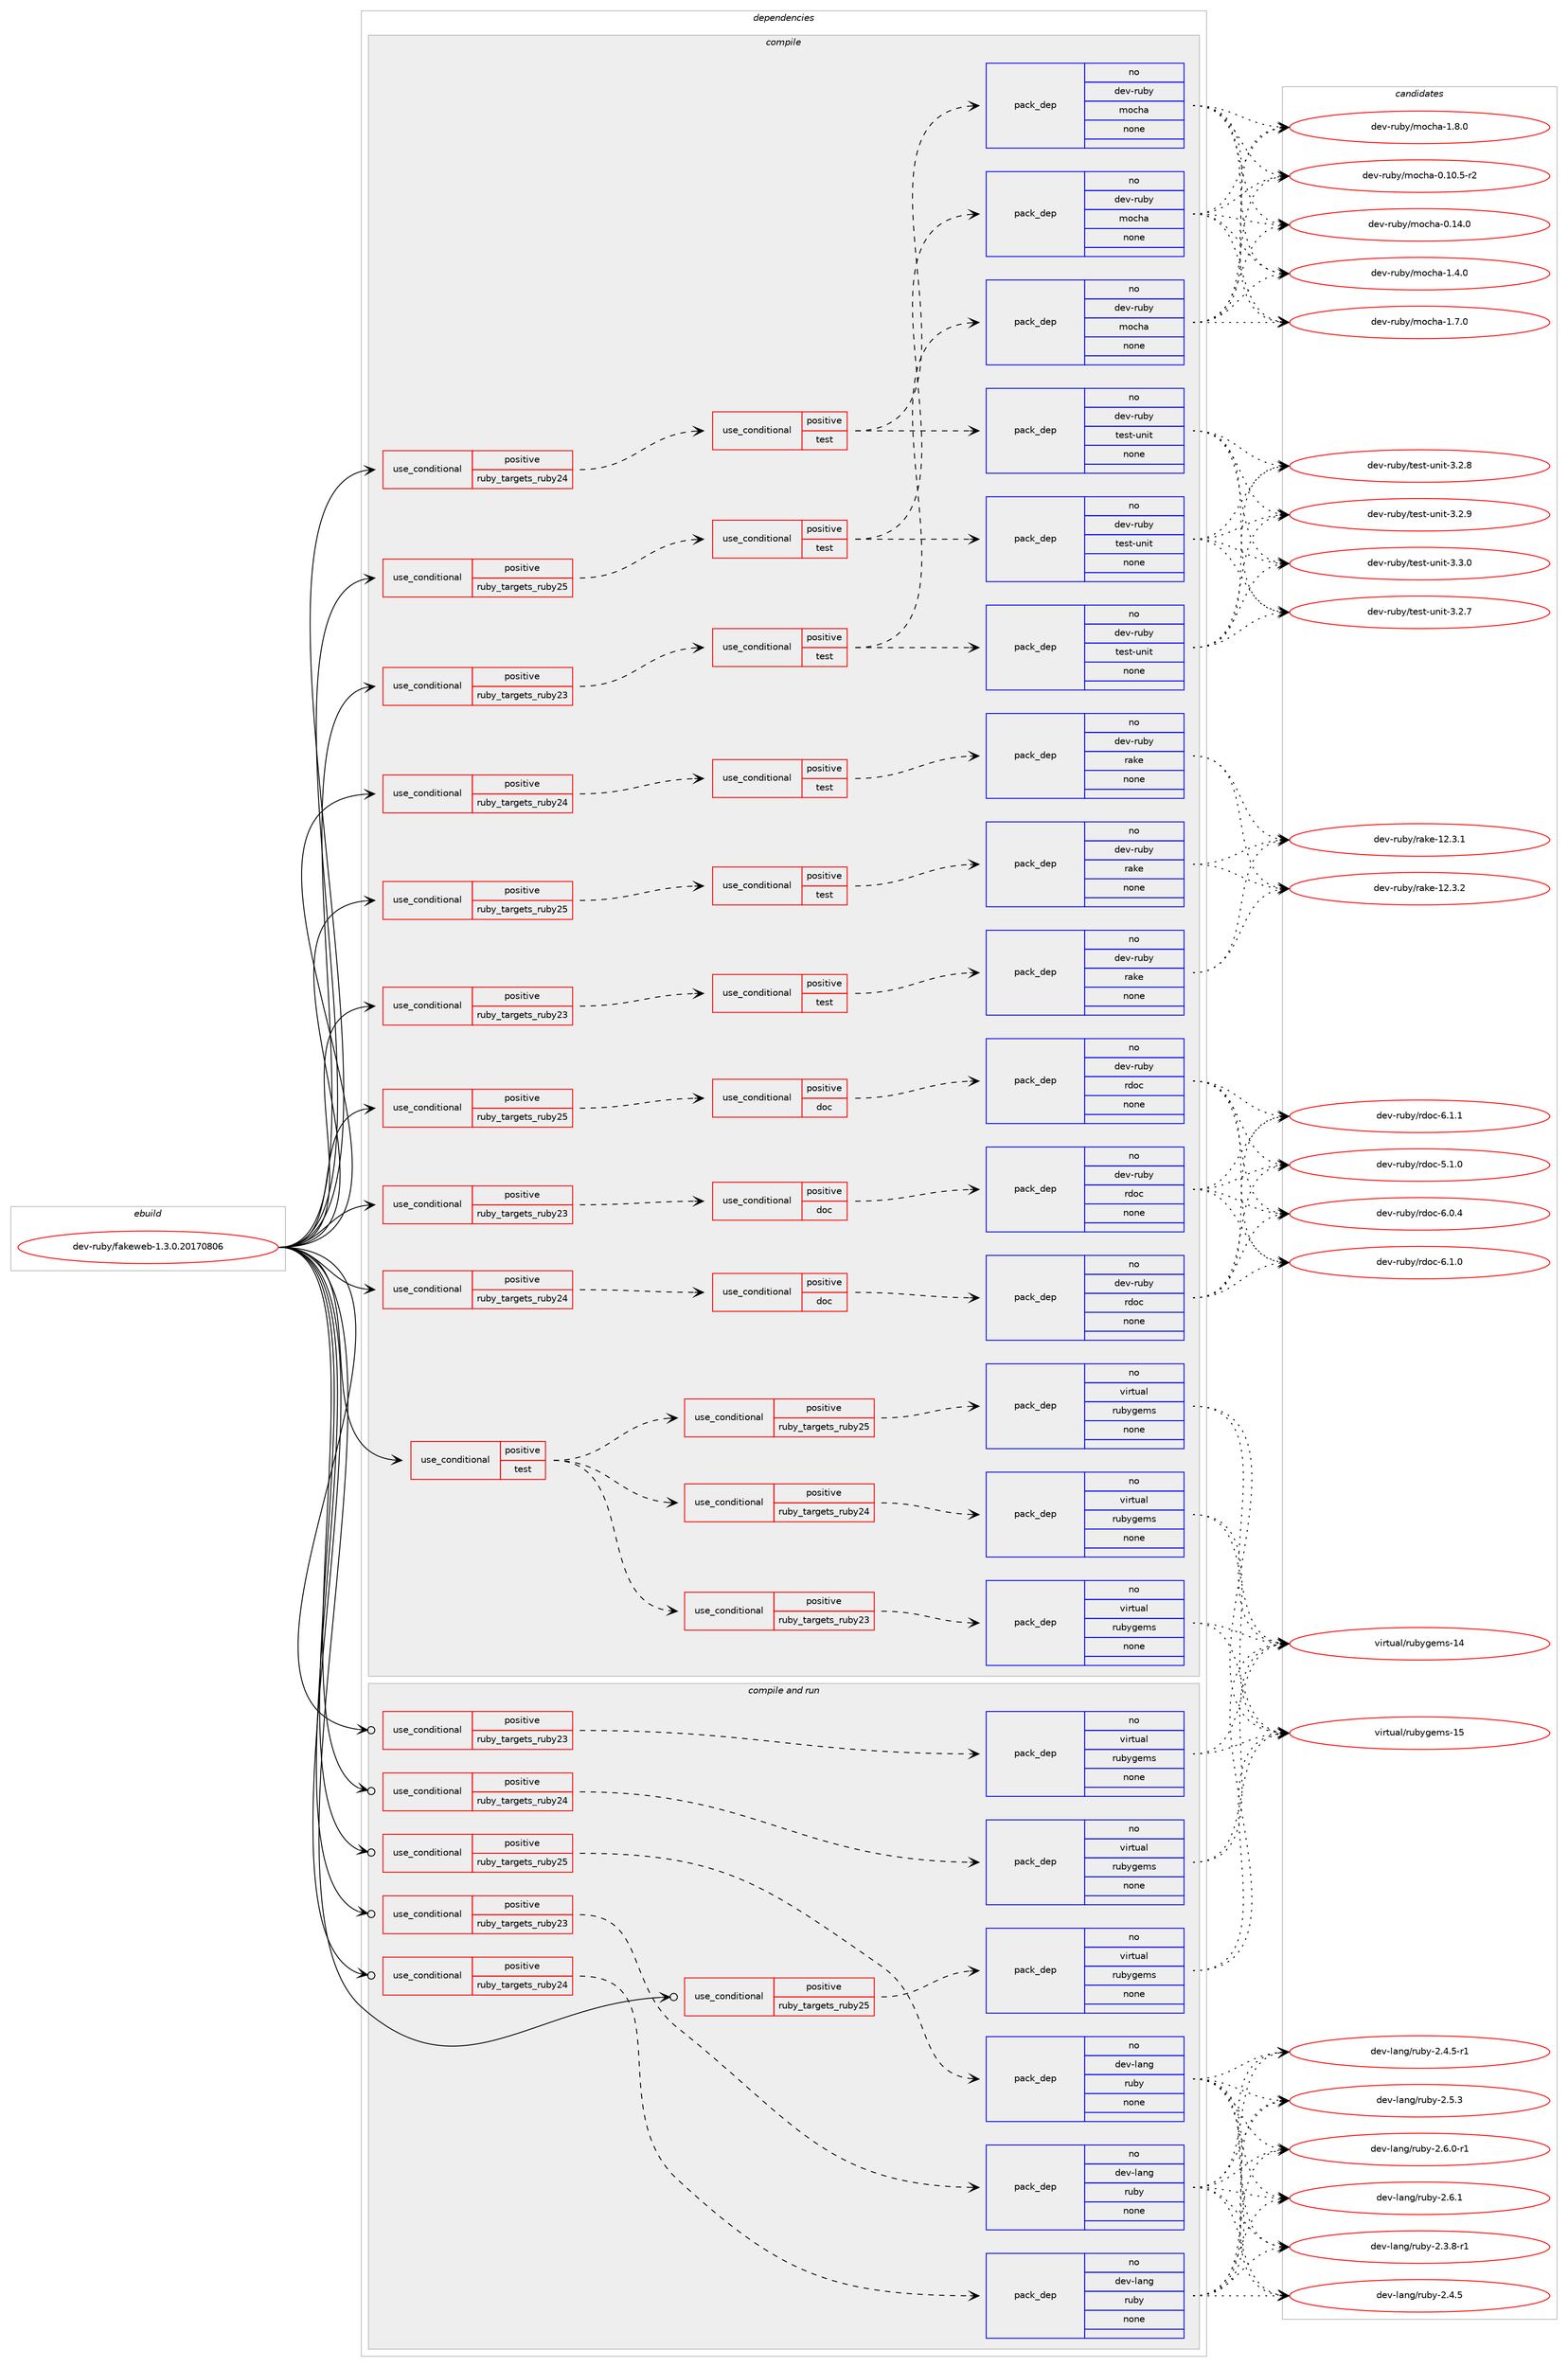 digraph prolog {

# *************
# Graph options
# *************

newrank=true;
concentrate=true;
compound=true;
graph [rankdir=LR,fontname=Helvetica,fontsize=10,ranksep=1.5];#, ranksep=2.5, nodesep=0.2];
edge  [arrowhead=vee];
node  [fontname=Helvetica,fontsize=10];

# **********
# The ebuild
# **********

subgraph cluster_leftcol {
color=gray;
rank=same;
label=<<i>ebuild</i>>;
id [label="dev-ruby/fakeweb-1.3.0.20170806", color=red, width=4, href="../dev-ruby/fakeweb-1.3.0.20170806.svg"];
}

# ****************
# The dependencies
# ****************

subgraph cluster_midcol {
color=gray;
label=<<i>dependencies</i>>;
subgraph cluster_compile {
fillcolor="#eeeeee";
style=filled;
label=<<i>compile</i>>;
subgraph cond399676 {
dependency1493069 [label=<<TABLE BORDER="0" CELLBORDER="1" CELLSPACING="0" CELLPADDING="4"><TR><TD ROWSPAN="3" CELLPADDING="10">use_conditional</TD></TR><TR><TD>positive</TD></TR><TR><TD>ruby_targets_ruby23</TD></TR></TABLE>>, shape=none, color=red];
subgraph cond399677 {
dependency1493070 [label=<<TABLE BORDER="0" CELLBORDER="1" CELLSPACING="0" CELLPADDING="4"><TR><TD ROWSPAN="3" CELLPADDING="10">use_conditional</TD></TR><TR><TD>positive</TD></TR><TR><TD>doc</TD></TR></TABLE>>, shape=none, color=red];
subgraph pack1069948 {
dependency1493071 [label=<<TABLE BORDER="0" CELLBORDER="1" CELLSPACING="0" CELLPADDING="4" WIDTH="220"><TR><TD ROWSPAN="6" CELLPADDING="30">pack_dep</TD></TR><TR><TD WIDTH="110">no</TD></TR><TR><TD>dev-ruby</TD></TR><TR><TD>rdoc</TD></TR><TR><TD>none</TD></TR><TR><TD></TD></TR></TABLE>>, shape=none, color=blue];
}
dependency1493070:e -> dependency1493071:w [weight=20,style="dashed",arrowhead="vee"];
}
dependency1493069:e -> dependency1493070:w [weight=20,style="dashed",arrowhead="vee"];
}
id:e -> dependency1493069:w [weight=20,style="solid",arrowhead="vee"];
subgraph cond399678 {
dependency1493072 [label=<<TABLE BORDER="0" CELLBORDER="1" CELLSPACING="0" CELLPADDING="4"><TR><TD ROWSPAN="3" CELLPADDING="10">use_conditional</TD></TR><TR><TD>positive</TD></TR><TR><TD>ruby_targets_ruby23</TD></TR></TABLE>>, shape=none, color=red];
subgraph cond399679 {
dependency1493073 [label=<<TABLE BORDER="0" CELLBORDER="1" CELLSPACING="0" CELLPADDING="4"><TR><TD ROWSPAN="3" CELLPADDING="10">use_conditional</TD></TR><TR><TD>positive</TD></TR><TR><TD>test</TD></TR></TABLE>>, shape=none, color=red];
subgraph pack1069949 {
dependency1493074 [label=<<TABLE BORDER="0" CELLBORDER="1" CELLSPACING="0" CELLPADDING="4" WIDTH="220"><TR><TD ROWSPAN="6" CELLPADDING="30">pack_dep</TD></TR><TR><TD WIDTH="110">no</TD></TR><TR><TD>dev-ruby</TD></TR><TR><TD>mocha</TD></TR><TR><TD>none</TD></TR><TR><TD></TD></TR></TABLE>>, shape=none, color=blue];
}
dependency1493073:e -> dependency1493074:w [weight=20,style="dashed",arrowhead="vee"];
subgraph pack1069950 {
dependency1493075 [label=<<TABLE BORDER="0" CELLBORDER="1" CELLSPACING="0" CELLPADDING="4" WIDTH="220"><TR><TD ROWSPAN="6" CELLPADDING="30">pack_dep</TD></TR><TR><TD WIDTH="110">no</TD></TR><TR><TD>dev-ruby</TD></TR><TR><TD>test-unit</TD></TR><TR><TD>none</TD></TR><TR><TD></TD></TR></TABLE>>, shape=none, color=blue];
}
dependency1493073:e -> dependency1493075:w [weight=20,style="dashed",arrowhead="vee"];
}
dependency1493072:e -> dependency1493073:w [weight=20,style="dashed",arrowhead="vee"];
}
id:e -> dependency1493072:w [weight=20,style="solid",arrowhead="vee"];
subgraph cond399680 {
dependency1493076 [label=<<TABLE BORDER="0" CELLBORDER="1" CELLSPACING="0" CELLPADDING="4"><TR><TD ROWSPAN="3" CELLPADDING="10">use_conditional</TD></TR><TR><TD>positive</TD></TR><TR><TD>ruby_targets_ruby23</TD></TR></TABLE>>, shape=none, color=red];
subgraph cond399681 {
dependency1493077 [label=<<TABLE BORDER="0" CELLBORDER="1" CELLSPACING="0" CELLPADDING="4"><TR><TD ROWSPAN="3" CELLPADDING="10">use_conditional</TD></TR><TR><TD>positive</TD></TR><TR><TD>test</TD></TR></TABLE>>, shape=none, color=red];
subgraph pack1069951 {
dependency1493078 [label=<<TABLE BORDER="0" CELLBORDER="1" CELLSPACING="0" CELLPADDING="4" WIDTH="220"><TR><TD ROWSPAN="6" CELLPADDING="30">pack_dep</TD></TR><TR><TD WIDTH="110">no</TD></TR><TR><TD>dev-ruby</TD></TR><TR><TD>rake</TD></TR><TR><TD>none</TD></TR><TR><TD></TD></TR></TABLE>>, shape=none, color=blue];
}
dependency1493077:e -> dependency1493078:w [weight=20,style="dashed",arrowhead="vee"];
}
dependency1493076:e -> dependency1493077:w [weight=20,style="dashed",arrowhead="vee"];
}
id:e -> dependency1493076:w [weight=20,style="solid",arrowhead="vee"];
subgraph cond399682 {
dependency1493079 [label=<<TABLE BORDER="0" CELLBORDER="1" CELLSPACING="0" CELLPADDING="4"><TR><TD ROWSPAN="3" CELLPADDING="10">use_conditional</TD></TR><TR><TD>positive</TD></TR><TR><TD>ruby_targets_ruby24</TD></TR></TABLE>>, shape=none, color=red];
subgraph cond399683 {
dependency1493080 [label=<<TABLE BORDER="0" CELLBORDER="1" CELLSPACING="0" CELLPADDING="4"><TR><TD ROWSPAN="3" CELLPADDING="10">use_conditional</TD></TR><TR><TD>positive</TD></TR><TR><TD>doc</TD></TR></TABLE>>, shape=none, color=red];
subgraph pack1069952 {
dependency1493081 [label=<<TABLE BORDER="0" CELLBORDER="1" CELLSPACING="0" CELLPADDING="4" WIDTH="220"><TR><TD ROWSPAN="6" CELLPADDING="30">pack_dep</TD></TR><TR><TD WIDTH="110">no</TD></TR><TR><TD>dev-ruby</TD></TR><TR><TD>rdoc</TD></TR><TR><TD>none</TD></TR><TR><TD></TD></TR></TABLE>>, shape=none, color=blue];
}
dependency1493080:e -> dependency1493081:w [weight=20,style="dashed",arrowhead="vee"];
}
dependency1493079:e -> dependency1493080:w [weight=20,style="dashed",arrowhead="vee"];
}
id:e -> dependency1493079:w [weight=20,style="solid",arrowhead="vee"];
subgraph cond399684 {
dependency1493082 [label=<<TABLE BORDER="0" CELLBORDER="1" CELLSPACING="0" CELLPADDING="4"><TR><TD ROWSPAN="3" CELLPADDING="10">use_conditional</TD></TR><TR><TD>positive</TD></TR><TR><TD>ruby_targets_ruby24</TD></TR></TABLE>>, shape=none, color=red];
subgraph cond399685 {
dependency1493083 [label=<<TABLE BORDER="0" CELLBORDER="1" CELLSPACING="0" CELLPADDING="4"><TR><TD ROWSPAN="3" CELLPADDING="10">use_conditional</TD></TR><TR><TD>positive</TD></TR><TR><TD>test</TD></TR></TABLE>>, shape=none, color=red];
subgraph pack1069953 {
dependency1493084 [label=<<TABLE BORDER="0" CELLBORDER="1" CELLSPACING="0" CELLPADDING="4" WIDTH="220"><TR><TD ROWSPAN="6" CELLPADDING="30">pack_dep</TD></TR><TR><TD WIDTH="110">no</TD></TR><TR><TD>dev-ruby</TD></TR><TR><TD>mocha</TD></TR><TR><TD>none</TD></TR><TR><TD></TD></TR></TABLE>>, shape=none, color=blue];
}
dependency1493083:e -> dependency1493084:w [weight=20,style="dashed",arrowhead="vee"];
subgraph pack1069954 {
dependency1493085 [label=<<TABLE BORDER="0" CELLBORDER="1" CELLSPACING="0" CELLPADDING="4" WIDTH="220"><TR><TD ROWSPAN="6" CELLPADDING="30">pack_dep</TD></TR><TR><TD WIDTH="110">no</TD></TR><TR><TD>dev-ruby</TD></TR><TR><TD>test-unit</TD></TR><TR><TD>none</TD></TR><TR><TD></TD></TR></TABLE>>, shape=none, color=blue];
}
dependency1493083:e -> dependency1493085:w [weight=20,style="dashed",arrowhead="vee"];
}
dependency1493082:e -> dependency1493083:w [weight=20,style="dashed",arrowhead="vee"];
}
id:e -> dependency1493082:w [weight=20,style="solid",arrowhead="vee"];
subgraph cond399686 {
dependency1493086 [label=<<TABLE BORDER="0" CELLBORDER="1" CELLSPACING="0" CELLPADDING="4"><TR><TD ROWSPAN="3" CELLPADDING="10">use_conditional</TD></TR><TR><TD>positive</TD></TR><TR><TD>ruby_targets_ruby24</TD></TR></TABLE>>, shape=none, color=red];
subgraph cond399687 {
dependency1493087 [label=<<TABLE BORDER="0" CELLBORDER="1" CELLSPACING="0" CELLPADDING="4"><TR><TD ROWSPAN="3" CELLPADDING="10">use_conditional</TD></TR><TR><TD>positive</TD></TR><TR><TD>test</TD></TR></TABLE>>, shape=none, color=red];
subgraph pack1069955 {
dependency1493088 [label=<<TABLE BORDER="0" CELLBORDER="1" CELLSPACING="0" CELLPADDING="4" WIDTH="220"><TR><TD ROWSPAN="6" CELLPADDING="30">pack_dep</TD></TR><TR><TD WIDTH="110">no</TD></TR><TR><TD>dev-ruby</TD></TR><TR><TD>rake</TD></TR><TR><TD>none</TD></TR><TR><TD></TD></TR></TABLE>>, shape=none, color=blue];
}
dependency1493087:e -> dependency1493088:w [weight=20,style="dashed",arrowhead="vee"];
}
dependency1493086:e -> dependency1493087:w [weight=20,style="dashed",arrowhead="vee"];
}
id:e -> dependency1493086:w [weight=20,style="solid",arrowhead="vee"];
subgraph cond399688 {
dependency1493089 [label=<<TABLE BORDER="0" CELLBORDER="1" CELLSPACING="0" CELLPADDING="4"><TR><TD ROWSPAN="3" CELLPADDING="10">use_conditional</TD></TR><TR><TD>positive</TD></TR><TR><TD>ruby_targets_ruby25</TD></TR></TABLE>>, shape=none, color=red];
subgraph cond399689 {
dependency1493090 [label=<<TABLE BORDER="0" CELLBORDER="1" CELLSPACING="0" CELLPADDING="4"><TR><TD ROWSPAN="3" CELLPADDING="10">use_conditional</TD></TR><TR><TD>positive</TD></TR><TR><TD>doc</TD></TR></TABLE>>, shape=none, color=red];
subgraph pack1069956 {
dependency1493091 [label=<<TABLE BORDER="0" CELLBORDER="1" CELLSPACING="0" CELLPADDING="4" WIDTH="220"><TR><TD ROWSPAN="6" CELLPADDING="30">pack_dep</TD></TR><TR><TD WIDTH="110">no</TD></TR><TR><TD>dev-ruby</TD></TR><TR><TD>rdoc</TD></TR><TR><TD>none</TD></TR><TR><TD></TD></TR></TABLE>>, shape=none, color=blue];
}
dependency1493090:e -> dependency1493091:w [weight=20,style="dashed",arrowhead="vee"];
}
dependency1493089:e -> dependency1493090:w [weight=20,style="dashed",arrowhead="vee"];
}
id:e -> dependency1493089:w [weight=20,style="solid",arrowhead="vee"];
subgraph cond399690 {
dependency1493092 [label=<<TABLE BORDER="0" CELLBORDER="1" CELLSPACING="0" CELLPADDING="4"><TR><TD ROWSPAN="3" CELLPADDING="10">use_conditional</TD></TR><TR><TD>positive</TD></TR><TR><TD>ruby_targets_ruby25</TD></TR></TABLE>>, shape=none, color=red];
subgraph cond399691 {
dependency1493093 [label=<<TABLE BORDER="0" CELLBORDER="1" CELLSPACING="0" CELLPADDING="4"><TR><TD ROWSPAN="3" CELLPADDING="10">use_conditional</TD></TR><TR><TD>positive</TD></TR><TR><TD>test</TD></TR></TABLE>>, shape=none, color=red];
subgraph pack1069957 {
dependency1493094 [label=<<TABLE BORDER="0" CELLBORDER="1" CELLSPACING="0" CELLPADDING="4" WIDTH="220"><TR><TD ROWSPAN="6" CELLPADDING="30">pack_dep</TD></TR><TR><TD WIDTH="110">no</TD></TR><TR><TD>dev-ruby</TD></TR><TR><TD>mocha</TD></TR><TR><TD>none</TD></TR><TR><TD></TD></TR></TABLE>>, shape=none, color=blue];
}
dependency1493093:e -> dependency1493094:w [weight=20,style="dashed",arrowhead="vee"];
subgraph pack1069958 {
dependency1493095 [label=<<TABLE BORDER="0" CELLBORDER="1" CELLSPACING="0" CELLPADDING="4" WIDTH="220"><TR><TD ROWSPAN="6" CELLPADDING="30">pack_dep</TD></TR><TR><TD WIDTH="110">no</TD></TR><TR><TD>dev-ruby</TD></TR><TR><TD>test-unit</TD></TR><TR><TD>none</TD></TR><TR><TD></TD></TR></TABLE>>, shape=none, color=blue];
}
dependency1493093:e -> dependency1493095:w [weight=20,style="dashed",arrowhead="vee"];
}
dependency1493092:e -> dependency1493093:w [weight=20,style="dashed",arrowhead="vee"];
}
id:e -> dependency1493092:w [weight=20,style="solid",arrowhead="vee"];
subgraph cond399692 {
dependency1493096 [label=<<TABLE BORDER="0" CELLBORDER="1" CELLSPACING="0" CELLPADDING="4"><TR><TD ROWSPAN="3" CELLPADDING="10">use_conditional</TD></TR><TR><TD>positive</TD></TR><TR><TD>ruby_targets_ruby25</TD></TR></TABLE>>, shape=none, color=red];
subgraph cond399693 {
dependency1493097 [label=<<TABLE BORDER="0" CELLBORDER="1" CELLSPACING="0" CELLPADDING="4"><TR><TD ROWSPAN="3" CELLPADDING="10">use_conditional</TD></TR><TR><TD>positive</TD></TR><TR><TD>test</TD></TR></TABLE>>, shape=none, color=red];
subgraph pack1069959 {
dependency1493098 [label=<<TABLE BORDER="0" CELLBORDER="1" CELLSPACING="0" CELLPADDING="4" WIDTH="220"><TR><TD ROWSPAN="6" CELLPADDING="30">pack_dep</TD></TR><TR><TD WIDTH="110">no</TD></TR><TR><TD>dev-ruby</TD></TR><TR><TD>rake</TD></TR><TR><TD>none</TD></TR><TR><TD></TD></TR></TABLE>>, shape=none, color=blue];
}
dependency1493097:e -> dependency1493098:w [weight=20,style="dashed",arrowhead="vee"];
}
dependency1493096:e -> dependency1493097:w [weight=20,style="dashed",arrowhead="vee"];
}
id:e -> dependency1493096:w [weight=20,style="solid",arrowhead="vee"];
subgraph cond399694 {
dependency1493099 [label=<<TABLE BORDER="0" CELLBORDER="1" CELLSPACING="0" CELLPADDING="4"><TR><TD ROWSPAN="3" CELLPADDING="10">use_conditional</TD></TR><TR><TD>positive</TD></TR><TR><TD>test</TD></TR></TABLE>>, shape=none, color=red];
subgraph cond399695 {
dependency1493100 [label=<<TABLE BORDER="0" CELLBORDER="1" CELLSPACING="0" CELLPADDING="4"><TR><TD ROWSPAN="3" CELLPADDING="10">use_conditional</TD></TR><TR><TD>positive</TD></TR><TR><TD>ruby_targets_ruby23</TD></TR></TABLE>>, shape=none, color=red];
subgraph pack1069960 {
dependency1493101 [label=<<TABLE BORDER="0" CELLBORDER="1" CELLSPACING="0" CELLPADDING="4" WIDTH="220"><TR><TD ROWSPAN="6" CELLPADDING="30">pack_dep</TD></TR><TR><TD WIDTH="110">no</TD></TR><TR><TD>virtual</TD></TR><TR><TD>rubygems</TD></TR><TR><TD>none</TD></TR><TR><TD></TD></TR></TABLE>>, shape=none, color=blue];
}
dependency1493100:e -> dependency1493101:w [weight=20,style="dashed",arrowhead="vee"];
}
dependency1493099:e -> dependency1493100:w [weight=20,style="dashed",arrowhead="vee"];
subgraph cond399696 {
dependency1493102 [label=<<TABLE BORDER="0" CELLBORDER="1" CELLSPACING="0" CELLPADDING="4"><TR><TD ROWSPAN="3" CELLPADDING="10">use_conditional</TD></TR><TR><TD>positive</TD></TR><TR><TD>ruby_targets_ruby24</TD></TR></TABLE>>, shape=none, color=red];
subgraph pack1069961 {
dependency1493103 [label=<<TABLE BORDER="0" CELLBORDER="1" CELLSPACING="0" CELLPADDING="4" WIDTH="220"><TR><TD ROWSPAN="6" CELLPADDING="30">pack_dep</TD></TR><TR><TD WIDTH="110">no</TD></TR><TR><TD>virtual</TD></TR><TR><TD>rubygems</TD></TR><TR><TD>none</TD></TR><TR><TD></TD></TR></TABLE>>, shape=none, color=blue];
}
dependency1493102:e -> dependency1493103:w [weight=20,style="dashed",arrowhead="vee"];
}
dependency1493099:e -> dependency1493102:w [weight=20,style="dashed",arrowhead="vee"];
subgraph cond399697 {
dependency1493104 [label=<<TABLE BORDER="0" CELLBORDER="1" CELLSPACING="0" CELLPADDING="4"><TR><TD ROWSPAN="3" CELLPADDING="10">use_conditional</TD></TR><TR><TD>positive</TD></TR><TR><TD>ruby_targets_ruby25</TD></TR></TABLE>>, shape=none, color=red];
subgraph pack1069962 {
dependency1493105 [label=<<TABLE BORDER="0" CELLBORDER="1" CELLSPACING="0" CELLPADDING="4" WIDTH="220"><TR><TD ROWSPAN="6" CELLPADDING="30">pack_dep</TD></TR><TR><TD WIDTH="110">no</TD></TR><TR><TD>virtual</TD></TR><TR><TD>rubygems</TD></TR><TR><TD>none</TD></TR><TR><TD></TD></TR></TABLE>>, shape=none, color=blue];
}
dependency1493104:e -> dependency1493105:w [weight=20,style="dashed",arrowhead="vee"];
}
dependency1493099:e -> dependency1493104:w [weight=20,style="dashed",arrowhead="vee"];
}
id:e -> dependency1493099:w [weight=20,style="solid",arrowhead="vee"];
}
subgraph cluster_compileandrun {
fillcolor="#eeeeee";
style=filled;
label=<<i>compile and run</i>>;
subgraph cond399698 {
dependency1493106 [label=<<TABLE BORDER="0" CELLBORDER="1" CELLSPACING="0" CELLPADDING="4"><TR><TD ROWSPAN="3" CELLPADDING="10">use_conditional</TD></TR><TR><TD>positive</TD></TR><TR><TD>ruby_targets_ruby23</TD></TR></TABLE>>, shape=none, color=red];
subgraph pack1069963 {
dependency1493107 [label=<<TABLE BORDER="0" CELLBORDER="1" CELLSPACING="0" CELLPADDING="4" WIDTH="220"><TR><TD ROWSPAN="6" CELLPADDING="30">pack_dep</TD></TR><TR><TD WIDTH="110">no</TD></TR><TR><TD>dev-lang</TD></TR><TR><TD>ruby</TD></TR><TR><TD>none</TD></TR><TR><TD></TD></TR></TABLE>>, shape=none, color=blue];
}
dependency1493106:e -> dependency1493107:w [weight=20,style="dashed",arrowhead="vee"];
}
id:e -> dependency1493106:w [weight=20,style="solid",arrowhead="odotvee"];
subgraph cond399699 {
dependency1493108 [label=<<TABLE BORDER="0" CELLBORDER="1" CELLSPACING="0" CELLPADDING="4"><TR><TD ROWSPAN="3" CELLPADDING="10">use_conditional</TD></TR><TR><TD>positive</TD></TR><TR><TD>ruby_targets_ruby23</TD></TR></TABLE>>, shape=none, color=red];
subgraph pack1069964 {
dependency1493109 [label=<<TABLE BORDER="0" CELLBORDER="1" CELLSPACING="0" CELLPADDING="4" WIDTH="220"><TR><TD ROWSPAN="6" CELLPADDING="30">pack_dep</TD></TR><TR><TD WIDTH="110">no</TD></TR><TR><TD>virtual</TD></TR><TR><TD>rubygems</TD></TR><TR><TD>none</TD></TR><TR><TD></TD></TR></TABLE>>, shape=none, color=blue];
}
dependency1493108:e -> dependency1493109:w [weight=20,style="dashed",arrowhead="vee"];
}
id:e -> dependency1493108:w [weight=20,style="solid",arrowhead="odotvee"];
subgraph cond399700 {
dependency1493110 [label=<<TABLE BORDER="0" CELLBORDER="1" CELLSPACING="0" CELLPADDING="4"><TR><TD ROWSPAN="3" CELLPADDING="10">use_conditional</TD></TR><TR><TD>positive</TD></TR><TR><TD>ruby_targets_ruby24</TD></TR></TABLE>>, shape=none, color=red];
subgraph pack1069965 {
dependency1493111 [label=<<TABLE BORDER="0" CELLBORDER="1" CELLSPACING="0" CELLPADDING="4" WIDTH="220"><TR><TD ROWSPAN="6" CELLPADDING="30">pack_dep</TD></TR><TR><TD WIDTH="110">no</TD></TR><TR><TD>dev-lang</TD></TR><TR><TD>ruby</TD></TR><TR><TD>none</TD></TR><TR><TD></TD></TR></TABLE>>, shape=none, color=blue];
}
dependency1493110:e -> dependency1493111:w [weight=20,style="dashed",arrowhead="vee"];
}
id:e -> dependency1493110:w [weight=20,style="solid",arrowhead="odotvee"];
subgraph cond399701 {
dependency1493112 [label=<<TABLE BORDER="0" CELLBORDER="1" CELLSPACING="0" CELLPADDING="4"><TR><TD ROWSPAN="3" CELLPADDING="10">use_conditional</TD></TR><TR><TD>positive</TD></TR><TR><TD>ruby_targets_ruby24</TD></TR></TABLE>>, shape=none, color=red];
subgraph pack1069966 {
dependency1493113 [label=<<TABLE BORDER="0" CELLBORDER="1" CELLSPACING="0" CELLPADDING="4" WIDTH="220"><TR><TD ROWSPAN="6" CELLPADDING="30">pack_dep</TD></TR><TR><TD WIDTH="110">no</TD></TR><TR><TD>virtual</TD></TR><TR><TD>rubygems</TD></TR><TR><TD>none</TD></TR><TR><TD></TD></TR></TABLE>>, shape=none, color=blue];
}
dependency1493112:e -> dependency1493113:w [weight=20,style="dashed",arrowhead="vee"];
}
id:e -> dependency1493112:w [weight=20,style="solid",arrowhead="odotvee"];
subgraph cond399702 {
dependency1493114 [label=<<TABLE BORDER="0" CELLBORDER="1" CELLSPACING="0" CELLPADDING="4"><TR><TD ROWSPAN="3" CELLPADDING="10">use_conditional</TD></TR><TR><TD>positive</TD></TR><TR><TD>ruby_targets_ruby25</TD></TR></TABLE>>, shape=none, color=red];
subgraph pack1069967 {
dependency1493115 [label=<<TABLE BORDER="0" CELLBORDER="1" CELLSPACING="0" CELLPADDING="4" WIDTH="220"><TR><TD ROWSPAN="6" CELLPADDING="30">pack_dep</TD></TR><TR><TD WIDTH="110">no</TD></TR><TR><TD>dev-lang</TD></TR><TR><TD>ruby</TD></TR><TR><TD>none</TD></TR><TR><TD></TD></TR></TABLE>>, shape=none, color=blue];
}
dependency1493114:e -> dependency1493115:w [weight=20,style="dashed",arrowhead="vee"];
}
id:e -> dependency1493114:w [weight=20,style="solid",arrowhead="odotvee"];
subgraph cond399703 {
dependency1493116 [label=<<TABLE BORDER="0" CELLBORDER="1" CELLSPACING="0" CELLPADDING="4"><TR><TD ROWSPAN="3" CELLPADDING="10">use_conditional</TD></TR><TR><TD>positive</TD></TR><TR><TD>ruby_targets_ruby25</TD></TR></TABLE>>, shape=none, color=red];
subgraph pack1069968 {
dependency1493117 [label=<<TABLE BORDER="0" CELLBORDER="1" CELLSPACING="0" CELLPADDING="4" WIDTH="220"><TR><TD ROWSPAN="6" CELLPADDING="30">pack_dep</TD></TR><TR><TD WIDTH="110">no</TD></TR><TR><TD>virtual</TD></TR><TR><TD>rubygems</TD></TR><TR><TD>none</TD></TR><TR><TD></TD></TR></TABLE>>, shape=none, color=blue];
}
dependency1493116:e -> dependency1493117:w [weight=20,style="dashed",arrowhead="vee"];
}
id:e -> dependency1493116:w [weight=20,style="solid",arrowhead="odotvee"];
}
subgraph cluster_run {
fillcolor="#eeeeee";
style=filled;
label=<<i>run</i>>;
}
}

# **************
# The candidates
# **************

subgraph cluster_choices {
rank=same;
color=gray;
label=<<i>candidates</i>>;

subgraph choice1069948 {
color=black;
nodesep=1;
choice10010111845114117981214711410011199455346494648 [label="dev-ruby/rdoc-5.1.0", color=red, width=4,href="../dev-ruby/rdoc-5.1.0.svg"];
choice10010111845114117981214711410011199455446484652 [label="dev-ruby/rdoc-6.0.4", color=red, width=4,href="../dev-ruby/rdoc-6.0.4.svg"];
choice10010111845114117981214711410011199455446494648 [label="dev-ruby/rdoc-6.1.0", color=red, width=4,href="../dev-ruby/rdoc-6.1.0.svg"];
choice10010111845114117981214711410011199455446494649 [label="dev-ruby/rdoc-6.1.1", color=red, width=4,href="../dev-ruby/rdoc-6.1.1.svg"];
dependency1493071:e -> choice10010111845114117981214711410011199455346494648:w [style=dotted,weight="100"];
dependency1493071:e -> choice10010111845114117981214711410011199455446484652:w [style=dotted,weight="100"];
dependency1493071:e -> choice10010111845114117981214711410011199455446494648:w [style=dotted,weight="100"];
dependency1493071:e -> choice10010111845114117981214711410011199455446494649:w [style=dotted,weight="100"];
}
subgraph choice1069949 {
color=black;
nodesep=1;
choice1001011184511411798121471091119910497454846494846534511450 [label="dev-ruby/mocha-0.10.5-r2", color=red, width=4,href="../dev-ruby/mocha-0.10.5-r2.svg"];
choice100101118451141179812147109111991049745484649524648 [label="dev-ruby/mocha-0.14.0", color=red, width=4,href="../dev-ruby/mocha-0.14.0.svg"];
choice1001011184511411798121471091119910497454946524648 [label="dev-ruby/mocha-1.4.0", color=red, width=4,href="../dev-ruby/mocha-1.4.0.svg"];
choice1001011184511411798121471091119910497454946554648 [label="dev-ruby/mocha-1.7.0", color=red, width=4,href="../dev-ruby/mocha-1.7.0.svg"];
choice1001011184511411798121471091119910497454946564648 [label="dev-ruby/mocha-1.8.0", color=red, width=4,href="../dev-ruby/mocha-1.8.0.svg"];
dependency1493074:e -> choice1001011184511411798121471091119910497454846494846534511450:w [style=dotted,weight="100"];
dependency1493074:e -> choice100101118451141179812147109111991049745484649524648:w [style=dotted,weight="100"];
dependency1493074:e -> choice1001011184511411798121471091119910497454946524648:w [style=dotted,weight="100"];
dependency1493074:e -> choice1001011184511411798121471091119910497454946554648:w [style=dotted,weight="100"];
dependency1493074:e -> choice1001011184511411798121471091119910497454946564648:w [style=dotted,weight="100"];
}
subgraph choice1069950 {
color=black;
nodesep=1;
choice10010111845114117981214711610111511645117110105116455146504655 [label="dev-ruby/test-unit-3.2.7", color=red, width=4,href="../dev-ruby/test-unit-3.2.7.svg"];
choice10010111845114117981214711610111511645117110105116455146504656 [label="dev-ruby/test-unit-3.2.8", color=red, width=4,href="../dev-ruby/test-unit-3.2.8.svg"];
choice10010111845114117981214711610111511645117110105116455146504657 [label="dev-ruby/test-unit-3.2.9", color=red, width=4,href="../dev-ruby/test-unit-3.2.9.svg"];
choice10010111845114117981214711610111511645117110105116455146514648 [label="dev-ruby/test-unit-3.3.0", color=red, width=4,href="../dev-ruby/test-unit-3.3.0.svg"];
dependency1493075:e -> choice10010111845114117981214711610111511645117110105116455146504655:w [style=dotted,weight="100"];
dependency1493075:e -> choice10010111845114117981214711610111511645117110105116455146504656:w [style=dotted,weight="100"];
dependency1493075:e -> choice10010111845114117981214711610111511645117110105116455146504657:w [style=dotted,weight="100"];
dependency1493075:e -> choice10010111845114117981214711610111511645117110105116455146514648:w [style=dotted,weight="100"];
}
subgraph choice1069951 {
color=black;
nodesep=1;
choice1001011184511411798121471149710710145495046514649 [label="dev-ruby/rake-12.3.1", color=red, width=4,href="../dev-ruby/rake-12.3.1.svg"];
choice1001011184511411798121471149710710145495046514650 [label="dev-ruby/rake-12.3.2", color=red, width=4,href="../dev-ruby/rake-12.3.2.svg"];
dependency1493078:e -> choice1001011184511411798121471149710710145495046514649:w [style=dotted,weight="100"];
dependency1493078:e -> choice1001011184511411798121471149710710145495046514650:w [style=dotted,weight="100"];
}
subgraph choice1069952 {
color=black;
nodesep=1;
choice10010111845114117981214711410011199455346494648 [label="dev-ruby/rdoc-5.1.0", color=red, width=4,href="../dev-ruby/rdoc-5.1.0.svg"];
choice10010111845114117981214711410011199455446484652 [label="dev-ruby/rdoc-6.0.4", color=red, width=4,href="../dev-ruby/rdoc-6.0.4.svg"];
choice10010111845114117981214711410011199455446494648 [label="dev-ruby/rdoc-6.1.0", color=red, width=4,href="../dev-ruby/rdoc-6.1.0.svg"];
choice10010111845114117981214711410011199455446494649 [label="dev-ruby/rdoc-6.1.1", color=red, width=4,href="../dev-ruby/rdoc-6.1.1.svg"];
dependency1493081:e -> choice10010111845114117981214711410011199455346494648:w [style=dotted,weight="100"];
dependency1493081:e -> choice10010111845114117981214711410011199455446484652:w [style=dotted,weight="100"];
dependency1493081:e -> choice10010111845114117981214711410011199455446494648:w [style=dotted,weight="100"];
dependency1493081:e -> choice10010111845114117981214711410011199455446494649:w [style=dotted,weight="100"];
}
subgraph choice1069953 {
color=black;
nodesep=1;
choice1001011184511411798121471091119910497454846494846534511450 [label="dev-ruby/mocha-0.10.5-r2", color=red, width=4,href="../dev-ruby/mocha-0.10.5-r2.svg"];
choice100101118451141179812147109111991049745484649524648 [label="dev-ruby/mocha-0.14.0", color=red, width=4,href="../dev-ruby/mocha-0.14.0.svg"];
choice1001011184511411798121471091119910497454946524648 [label="dev-ruby/mocha-1.4.0", color=red, width=4,href="../dev-ruby/mocha-1.4.0.svg"];
choice1001011184511411798121471091119910497454946554648 [label="dev-ruby/mocha-1.7.0", color=red, width=4,href="../dev-ruby/mocha-1.7.0.svg"];
choice1001011184511411798121471091119910497454946564648 [label="dev-ruby/mocha-1.8.0", color=red, width=4,href="../dev-ruby/mocha-1.8.0.svg"];
dependency1493084:e -> choice1001011184511411798121471091119910497454846494846534511450:w [style=dotted,weight="100"];
dependency1493084:e -> choice100101118451141179812147109111991049745484649524648:w [style=dotted,weight="100"];
dependency1493084:e -> choice1001011184511411798121471091119910497454946524648:w [style=dotted,weight="100"];
dependency1493084:e -> choice1001011184511411798121471091119910497454946554648:w [style=dotted,weight="100"];
dependency1493084:e -> choice1001011184511411798121471091119910497454946564648:w [style=dotted,weight="100"];
}
subgraph choice1069954 {
color=black;
nodesep=1;
choice10010111845114117981214711610111511645117110105116455146504655 [label="dev-ruby/test-unit-3.2.7", color=red, width=4,href="../dev-ruby/test-unit-3.2.7.svg"];
choice10010111845114117981214711610111511645117110105116455146504656 [label="dev-ruby/test-unit-3.2.8", color=red, width=4,href="../dev-ruby/test-unit-3.2.8.svg"];
choice10010111845114117981214711610111511645117110105116455146504657 [label="dev-ruby/test-unit-3.2.9", color=red, width=4,href="../dev-ruby/test-unit-3.2.9.svg"];
choice10010111845114117981214711610111511645117110105116455146514648 [label="dev-ruby/test-unit-3.3.0", color=red, width=4,href="../dev-ruby/test-unit-3.3.0.svg"];
dependency1493085:e -> choice10010111845114117981214711610111511645117110105116455146504655:w [style=dotted,weight="100"];
dependency1493085:e -> choice10010111845114117981214711610111511645117110105116455146504656:w [style=dotted,weight="100"];
dependency1493085:e -> choice10010111845114117981214711610111511645117110105116455146504657:w [style=dotted,weight="100"];
dependency1493085:e -> choice10010111845114117981214711610111511645117110105116455146514648:w [style=dotted,weight="100"];
}
subgraph choice1069955 {
color=black;
nodesep=1;
choice1001011184511411798121471149710710145495046514649 [label="dev-ruby/rake-12.3.1", color=red, width=4,href="../dev-ruby/rake-12.3.1.svg"];
choice1001011184511411798121471149710710145495046514650 [label="dev-ruby/rake-12.3.2", color=red, width=4,href="../dev-ruby/rake-12.3.2.svg"];
dependency1493088:e -> choice1001011184511411798121471149710710145495046514649:w [style=dotted,weight="100"];
dependency1493088:e -> choice1001011184511411798121471149710710145495046514650:w [style=dotted,weight="100"];
}
subgraph choice1069956 {
color=black;
nodesep=1;
choice10010111845114117981214711410011199455346494648 [label="dev-ruby/rdoc-5.1.0", color=red, width=4,href="../dev-ruby/rdoc-5.1.0.svg"];
choice10010111845114117981214711410011199455446484652 [label="dev-ruby/rdoc-6.0.4", color=red, width=4,href="../dev-ruby/rdoc-6.0.4.svg"];
choice10010111845114117981214711410011199455446494648 [label="dev-ruby/rdoc-6.1.0", color=red, width=4,href="../dev-ruby/rdoc-6.1.0.svg"];
choice10010111845114117981214711410011199455446494649 [label="dev-ruby/rdoc-6.1.1", color=red, width=4,href="../dev-ruby/rdoc-6.1.1.svg"];
dependency1493091:e -> choice10010111845114117981214711410011199455346494648:w [style=dotted,weight="100"];
dependency1493091:e -> choice10010111845114117981214711410011199455446484652:w [style=dotted,weight="100"];
dependency1493091:e -> choice10010111845114117981214711410011199455446494648:w [style=dotted,weight="100"];
dependency1493091:e -> choice10010111845114117981214711410011199455446494649:w [style=dotted,weight="100"];
}
subgraph choice1069957 {
color=black;
nodesep=1;
choice1001011184511411798121471091119910497454846494846534511450 [label="dev-ruby/mocha-0.10.5-r2", color=red, width=4,href="../dev-ruby/mocha-0.10.5-r2.svg"];
choice100101118451141179812147109111991049745484649524648 [label="dev-ruby/mocha-0.14.0", color=red, width=4,href="../dev-ruby/mocha-0.14.0.svg"];
choice1001011184511411798121471091119910497454946524648 [label="dev-ruby/mocha-1.4.0", color=red, width=4,href="../dev-ruby/mocha-1.4.0.svg"];
choice1001011184511411798121471091119910497454946554648 [label="dev-ruby/mocha-1.7.0", color=red, width=4,href="../dev-ruby/mocha-1.7.0.svg"];
choice1001011184511411798121471091119910497454946564648 [label="dev-ruby/mocha-1.8.0", color=red, width=4,href="../dev-ruby/mocha-1.8.0.svg"];
dependency1493094:e -> choice1001011184511411798121471091119910497454846494846534511450:w [style=dotted,weight="100"];
dependency1493094:e -> choice100101118451141179812147109111991049745484649524648:w [style=dotted,weight="100"];
dependency1493094:e -> choice1001011184511411798121471091119910497454946524648:w [style=dotted,weight="100"];
dependency1493094:e -> choice1001011184511411798121471091119910497454946554648:w [style=dotted,weight="100"];
dependency1493094:e -> choice1001011184511411798121471091119910497454946564648:w [style=dotted,weight="100"];
}
subgraph choice1069958 {
color=black;
nodesep=1;
choice10010111845114117981214711610111511645117110105116455146504655 [label="dev-ruby/test-unit-3.2.7", color=red, width=4,href="../dev-ruby/test-unit-3.2.7.svg"];
choice10010111845114117981214711610111511645117110105116455146504656 [label="dev-ruby/test-unit-3.2.8", color=red, width=4,href="../dev-ruby/test-unit-3.2.8.svg"];
choice10010111845114117981214711610111511645117110105116455146504657 [label="dev-ruby/test-unit-3.2.9", color=red, width=4,href="../dev-ruby/test-unit-3.2.9.svg"];
choice10010111845114117981214711610111511645117110105116455146514648 [label="dev-ruby/test-unit-3.3.0", color=red, width=4,href="../dev-ruby/test-unit-3.3.0.svg"];
dependency1493095:e -> choice10010111845114117981214711610111511645117110105116455146504655:w [style=dotted,weight="100"];
dependency1493095:e -> choice10010111845114117981214711610111511645117110105116455146504656:w [style=dotted,weight="100"];
dependency1493095:e -> choice10010111845114117981214711610111511645117110105116455146504657:w [style=dotted,weight="100"];
dependency1493095:e -> choice10010111845114117981214711610111511645117110105116455146514648:w [style=dotted,weight="100"];
}
subgraph choice1069959 {
color=black;
nodesep=1;
choice1001011184511411798121471149710710145495046514649 [label="dev-ruby/rake-12.3.1", color=red, width=4,href="../dev-ruby/rake-12.3.1.svg"];
choice1001011184511411798121471149710710145495046514650 [label="dev-ruby/rake-12.3.2", color=red, width=4,href="../dev-ruby/rake-12.3.2.svg"];
dependency1493098:e -> choice1001011184511411798121471149710710145495046514649:w [style=dotted,weight="100"];
dependency1493098:e -> choice1001011184511411798121471149710710145495046514650:w [style=dotted,weight="100"];
}
subgraph choice1069960 {
color=black;
nodesep=1;
choice118105114116117971084711411798121103101109115454952 [label="virtual/rubygems-14", color=red, width=4,href="../virtual/rubygems-14.svg"];
choice118105114116117971084711411798121103101109115454953 [label="virtual/rubygems-15", color=red, width=4,href="../virtual/rubygems-15.svg"];
dependency1493101:e -> choice118105114116117971084711411798121103101109115454952:w [style=dotted,weight="100"];
dependency1493101:e -> choice118105114116117971084711411798121103101109115454953:w [style=dotted,weight="100"];
}
subgraph choice1069961 {
color=black;
nodesep=1;
choice118105114116117971084711411798121103101109115454952 [label="virtual/rubygems-14", color=red, width=4,href="../virtual/rubygems-14.svg"];
choice118105114116117971084711411798121103101109115454953 [label="virtual/rubygems-15", color=red, width=4,href="../virtual/rubygems-15.svg"];
dependency1493103:e -> choice118105114116117971084711411798121103101109115454952:w [style=dotted,weight="100"];
dependency1493103:e -> choice118105114116117971084711411798121103101109115454953:w [style=dotted,weight="100"];
}
subgraph choice1069962 {
color=black;
nodesep=1;
choice118105114116117971084711411798121103101109115454952 [label="virtual/rubygems-14", color=red, width=4,href="../virtual/rubygems-14.svg"];
choice118105114116117971084711411798121103101109115454953 [label="virtual/rubygems-15", color=red, width=4,href="../virtual/rubygems-15.svg"];
dependency1493105:e -> choice118105114116117971084711411798121103101109115454952:w [style=dotted,weight="100"];
dependency1493105:e -> choice118105114116117971084711411798121103101109115454953:w [style=dotted,weight="100"];
}
subgraph choice1069963 {
color=black;
nodesep=1;
choice100101118451089711010347114117981214550465146564511449 [label="dev-lang/ruby-2.3.8-r1", color=red, width=4,href="../dev-lang/ruby-2.3.8-r1.svg"];
choice10010111845108971101034711411798121455046524653 [label="dev-lang/ruby-2.4.5", color=red, width=4,href="../dev-lang/ruby-2.4.5.svg"];
choice100101118451089711010347114117981214550465246534511449 [label="dev-lang/ruby-2.4.5-r1", color=red, width=4,href="../dev-lang/ruby-2.4.5-r1.svg"];
choice10010111845108971101034711411798121455046534651 [label="dev-lang/ruby-2.5.3", color=red, width=4,href="../dev-lang/ruby-2.5.3.svg"];
choice100101118451089711010347114117981214550465446484511449 [label="dev-lang/ruby-2.6.0-r1", color=red, width=4,href="../dev-lang/ruby-2.6.0-r1.svg"];
choice10010111845108971101034711411798121455046544649 [label="dev-lang/ruby-2.6.1", color=red, width=4,href="../dev-lang/ruby-2.6.1.svg"];
dependency1493107:e -> choice100101118451089711010347114117981214550465146564511449:w [style=dotted,weight="100"];
dependency1493107:e -> choice10010111845108971101034711411798121455046524653:w [style=dotted,weight="100"];
dependency1493107:e -> choice100101118451089711010347114117981214550465246534511449:w [style=dotted,weight="100"];
dependency1493107:e -> choice10010111845108971101034711411798121455046534651:w [style=dotted,weight="100"];
dependency1493107:e -> choice100101118451089711010347114117981214550465446484511449:w [style=dotted,weight="100"];
dependency1493107:e -> choice10010111845108971101034711411798121455046544649:w [style=dotted,weight="100"];
}
subgraph choice1069964 {
color=black;
nodesep=1;
choice118105114116117971084711411798121103101109115454952 [label="virtual/rubygems-14", color=red, width=4,href="../virtual/rubygems-14.svg"];
choice118105114116117971084711411798121103101109115454953 [label="virtual/rubygems-15", color=red, width=4,href="../virtual/rubygems-15.svg"];
dependency1493109:e -> choice118105114116117971084711411798121103101109115454952:w [style=dotted,weight="100"];
dependency1493109:e -> choice118105114116117971084711411798121103101109115454953:w [style=dotted,weight="100"];
}
subgraph choice1069965 {
color=black;
nodesep=1;
choice100101118451089711010347114117981214550465146564511449 [label="dev-lang/ruby-2.3.8-r1", color=red, width=4,href="../dev-lang/ruby-2.3.8-r1.svg"];
choice10010111845108971101034711411798121455046524653 [label="dev-lang/ruby-2.4.5", color=red, width=4,href="../dev-lang/ruby-2.4.5.svg"];
choice100101118451089711010347114117981214550465246534511449 [label="dev-lang/ruby-2.4.5-r1", color=red, width=4,href="../dev-lang/ruby-2.4.5-r1.svg"];
choice10010111845108971101034711411798121455046534651 [label="dev-lang/ruby-2.5.3", color=red, width=4,href="../dev-lang/ruby-2.5.3.svg"];
choice100101118451089711010347114117981214550465446484511449 [label="dev-lang/ruby-2.6.0-r1", color=red, width=4,href="../dev-lang/ruby-2.6.0-r1.svg"];
choice10010111845108971101034711411798121455046544649 [label="dev-lang/ruby-2.6.1", color=red, width=4,href="../dev-lang/ruby-2.6.1.svg"];
dependency1493111:e -> choice100101118451089711010347114117981214550465146564511449:w [style=dotted,weight="100"];
dependency1493111:e -> choice10010111845108971101034711411798121455046524653:w [style=dotted,weight="100"];
dependency1493111:e -> choice100101118451089711010347114117981214550465246534511449:w [style=dotted,weight="100"];
dependency1493111:e -> choice10010111845108971101034711411798121455046534651:w [style=dotted,weight="100"];
dependency1493111:e -> choice100101118451089711010347114117981214550465446484511449:w [style=dotted,weight="100"];
dependency1493111:e -> choice10010111845108971101034711411798121455046544649:w [style=dotted,weight="100"];
}
subgraph choice1069966 {
color=black;
nodesep=1;
choice118105114116117971084711411798121103101109115454952 [label="virtual/rubygems-14", color=red, width=4,href="../virtual/rubygems-14.svg"];
choice118105114116117971084711411798121103101109115454953 [label="virtual/rubygems-15", color=red, width=4,href="../virtual/rubygems-15.svg"];
dependency1493113:e -> choice118105114116117971084711411798121103101109115454952:w [style=dotted,weight="100"];
dependency1493113:e -> choice118105114116117971084711411798121103101109115454953:w [style=dotted,weight="100"];
}
subgraph choice1069967 {
color=black;
nodesep=1;
choice100101118451089711010347114117981214550465146564511449 [label="dev-lang/ruby-2.3.8-r1", color=red, width=4,href="../dev-lang/ruby-2.3.8-r1.svg"];
choice10010111845108971101034711411798121455046524653 [label="dev-lang/ruby-2.4.5", color=red, width=4,href="../dev-lang/ruby-2.4.5.svg"];
choice100101118451089711010347114117981214550465246534511449 [label="dev-lang/ruby-2.4.5-r1", color=red, width=4,href="../dev-lang/ruby-2.4.5-r1.svg"];
choice10010111845108971101034711411798121455046534651 [label="dev-lang/ruby-2.5.3", color=red, width=4,href="../dev-lang/ruby-2.5.3.svg"];
choice100101118451089711010347114117981214550465446484511449 [label="dev-lang/ruby-2.6.0-r1", color=red, width=4,href="../dev-lang/ruby-2.6.0-r1.svg"];
choice10010111845108971101034711411798121455046544649 [label="dev-lang/ruby-2.6.1", color=red, width=4,href="../dev-lang/ruby-2.6.1.svg"];
dependency1493115:e -> choice100101118451089711010347114117981214550465146564511449:w [style=dotted,weight="100"];
dependency1493115:e -> choice10010111845108971101034711411798121455046524653:w [style=dotted,weight="100"];
dependency1493115:e -> choice100101118451089711010347114117981214550465246534511449:w [style=dotted,weight="100"];
dependency1493115:e -> choice10010111845108971101034711411798121455046534651:w [style=dotted,weight="100"];
dependency1493115:e -> choice100101118451089711010347114117981214550465446484511449:w [style=dotted,weight="100"];
dependency1493115:e -> choice10010111845108971101034711411798121455046544649:w [style=dotted,weight="100"];
}
subgraph choice1069968 {
color=black;
nodesep=1;
choice118105114116117971084711411798121103101109115454952 [label="virtual/rubygems-14", color=red, width=4,href="../virtual/rubygems-14.svg"];
choice118105114116117971084711411798121103101109115454953 [label="virtual/rubygems-15", color=red, width=4,href="../virtual/rubygems-15.svg"];
dependency1493117:e -> choice118105114116117971084711411798121103101109115454952:w [style=dotted,weight="100"];
dependency1493117:e -> choice118105114116117971084711411798121103101109115454953:w [style=dotted,weight="100"];
}
}

}
